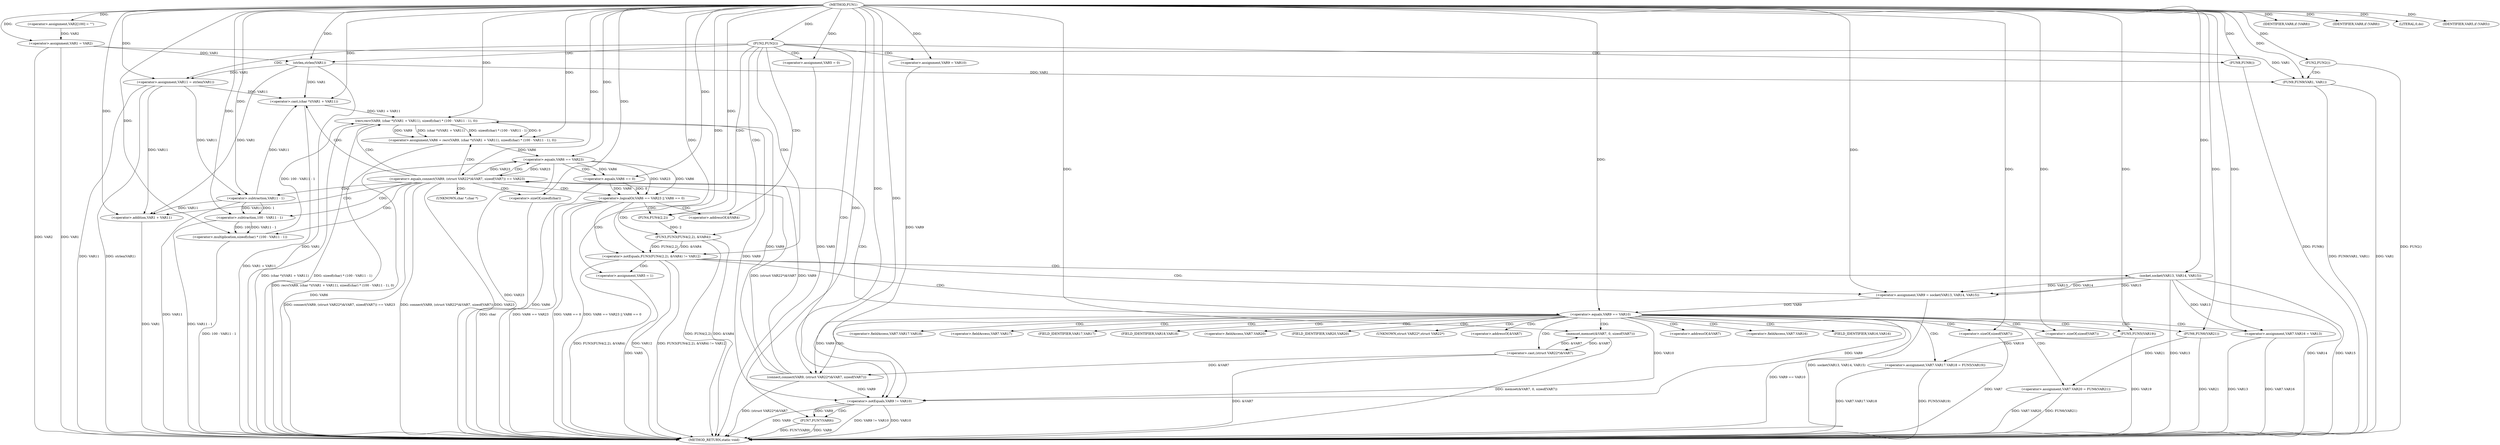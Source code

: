 digraph FUN1 {  
"1000100" [label = "(METHOD,FUN1)" ]
"1000249" [label = "(METHOD_RETURN,static void)" ]
"1000104" [label = "(<operator>.assignment,VAR2[100] = \"\")" ]
"1000107" [label = "(<operator>.assignment,VAR1 = VAR2)" ]
"1000111" [label = "(FUN2,FUN2())" ]
"1000116" [label = "(<operator>.assignment,VAR5 = 0)" ]
"1000123" [label = "(<operator>.assignment,VAR9 = VAR10)" ]
"1000127" [label = "(<operator>.assignment,VAR11 = strlen(VAR1))" ]
"1000129" [label = "(strlen,strlen(VAR1))" ]
"1000134" [label = "(<operator>.notEquals,FUN3(FUN4(2,2), &VAR4) != VAR12)" ]
"1000135" [label = "(FUN3,FUN3(FUN4(2,2), &VAR4))" ]
"1000136" [label = "(FUN4,FUN4(2,2))" ]
"1000144" [label = "(<operator>.assignment,VAR5 = 1)" ]
"1000147" [label = "(<operator>.assignment,VAR9 = socket(VAR13, VAR14, VAR15))" ]
"1000149" [label = "(socket,socket(VAR13, VAR14, VAR15))" ]
"1000154" [label = "(<operator>.equals,VAR9 == VAR10)" ]
"1000159" [label = "(memset,memset(&VAR7, 0, sizeof(VAR7)))" ]
"1000163" [label = "(<operator>.sizeOf,sizeof(VAR7))" ]
"1000165" [label = "(<operator>.assignment,VAR7.VAR16 = VAR13)" ]
"1000170" [label = "(<operator>.assignment,VAR7.VAR17.VAR18 = FUN5(VAR19))" ]
"1000176" [label = "(FUN5,FUN5(VAR19))" ]
"1000178" [label = "(<operator>.assignment,VAR7.VAR20 = FUN6(VAR21))" ]
"1000182" [label = "(FUN6,FUN6(VAR21))" ]
"1000185" [label = "(<operator>.equals,connect(VAR9, (struct VAR22*)&VAR7, sizeof(VAR7)) == VAR23)" ]
"1000186" [label = "(connect,connect(VAR9, (struct VAR22*)&VAR7, sizeof(VAR7)))" ]
"1000188" [label = "(<operator>.cast,(struct VAR22*)&VAR7)" ]
"1000192" [label = "(<operator>.sizeOf,sizeof(VAR7))" ]
"1000197" [label = "(<operator>.assignment,VAR6 = recv(VAR9, (char *)(VAR1 + VAR11), sizeof(char) * (100 - VAR11 - 1), 0))" ]
"1000199" [label = "(recv,recv(VAR9, (char *)(VAR1 + VAR11), sizeof(char) * (100 - VAR11 - 1), 0))" ]
"1000201" [label = "(<operator>.cast,(char *)(VAR1 + VAR11))" ]
"1000203" [label = "(<operator>.addition,VAR1 + VAR11)" ]
"1000206" [label = "(<operator>.multiplication,sizeof(char) * (100 - VAR11 - 1))" ]
"1000207" [label = "(<operator>.sizeOf,sizeof(char))" ]
"1000209" [label = "(<operator>.subtraction,100 - VAR11 - 1)" ]
"1000211" [label = "(<operator>.subtraction,VAR11 - 1)" ]
"1000216" [label = "(<operator>.logicalOr,VAR6 == VAR23 || VAR6 == 0)" ]
"1000217" [label = "(<operator>.equals,VAR6 == VAR23)" ]
"1000220" [label = "(<operator>.equals,VAR6 == 0)" ]
"1000226" [label = "(IDENTIFIER,VAR8,if (VAR8))" ]
"1000229" [label = "(IDENTIFIER,VAR8,if (VAR8))" ]
"1000231" [label = "(LITERAL,0,do)" ]
"1000233" [label = "(<operator>.notEquals,VAR9 != VAR10)" ]
"1000237" [label = "(FUN7,FUN7(VAR9))" ]
"1000240" [label = "(IDENTIFIER,VAR5,if (VAR5))" ]
"1000242" [label = "(FUN8,FUN8())" ]
"1000244" [label = "(FUN2,FUN2())" ]
"1000246" [label = "(FUN9,FUN9(VAR1, VAR1))" ]
"1000139" [label = "(<operator>.addressOf,&VAR4)" ]
"1000160" [label = "(<operator>.addressOf,&VAR7)" ]
"1000166" [label = "(<operator>.fieldAccess,VAR7.VAR16)" ]
"1000168" [label = "(FIELD_IDENTIFIER,VAR16,VAR16)" ]
"1000171" [label = "(<operator>.fieldAccess,VAR7.VAR17.VAR18)" ]
"1000172" [label = "(<operator>.fieldAccess,VAR7.VAR17)" ]
"1000174" [label = "(FIELD_IDENTIFIER,VAR17,VAR17)" ]
"1000175" [label = "(FIELD_IDENTIFIER,VAR18,VAR18)" ]
"1000179" [label = "(<operator>.fieldAccess,VAR7.VAR20)" ]
"1000181" [label = "(FIELD_IDENTIFIER,VAR20,VAR20)" ]
"1000189" [label = "(UNKNOWN,struct VAR22*,struct VAR22*)" ]
"1000190" [label = "(<operator>.addressOf,&VAR7)" ]
"1000202" [label = "(UNKNOWN,char *,char *)" ]
  "1000185" -> "1000249"  [ label = "DDG: connect(VAR9, (struct VAR22*)&VAR7, sizeof(VAR7)) == VAR23"] 
  "1000216" -> "1000249"  [ label = "DDG: VAR6 == VAR23 || VAR6 == 0"] 
  "1000217" -> "1000249"  [ label = "DDG: VAR23"] 
  "1000127" -> "1000249"  [ label = "DDG: VAR11"] 
  "1000246" -> "1000249"  [ label = "DDG: FUN9(VAR1, VAR1)"] 
  "1000178" -> "1000249"  [ label = "DDG: FUN6(VAR21)"] 
  "1000246" -> "1000249"  [ label = "DDG: VAR1"] 
  "1000159" -> "1000249"  [ label = "DDG: memset(&VAR7, 0, sizeof(VAR7))"] 
  "1000116" -> "1000249"  [ label = "DDG: VAR5"] 
  "1000186" -> "1000249"  [ label = "DDG: (struct VAR22*)&VAR7"] 
  "1000129" -> "1000249"  [ label = "DDG: VAR1"] 
  "1000185" -> "1000249"  [ label = "DDG: connect(VAR9, (struct VAR22*)&VAR7, sizeof(VAR7))"] 
  "1000220" -> "1000249"  [ label = "DDG: VAR6"] 
  "1000185" -> "1000249"  [ label = "DDG: VAR23"] 
  "1000199" -> "1000249"  [ label = "DDG: (char *)(VAR1 + VAR11)"] 
  "1000107" -> "1000249"  [ label = "DDG: VAR1"] 
  "1000237" -> "1000249"  [ label = "DDG: FUN7(VAR9)"] 
  "1000206" -> "1000249"  [ label = "DDG: 100 - VAR11 - 1"] 
  "1000149" -> "1000249"  [ label = "DDG: VAR14"] 
  "1000233" -> "1000249"  [ label = "DDG: VAR9 != VAR10"] 
  "1000165" -> "1000249"  [ label = "DDG: VAR13"] 
  "1000233" -> "1000249"  [ label = "DDG: VAR10"] 
  "1000188" -> "1000249"  [ label = "DDG: &VAR7"] 
  "1000178" -> "1000249"  [ label = "DDG: VAR7.VAR20"] 
  "1000216" -> "1000249"  [ label = "DDG: VAR6 == VAR23"] 
  "1000237" -> "1000249"  [ label = "DDG: VAR9"] 
  "1000199" -> "1000249"  [ label = "DDG: sizeof(char) * (100 - VAR11 - 1)"] 
  "1000134" -> "1000249"  [ label = "DDG: VAR12"] 
  "1000135" -> "1000249"  [ label = "DDG: &VAR4"] 
  "1000165" -> "1000249"  [ label = "DDG: VAR7.VAR16"] 
  "1000149" -> "1000249"  [ label = "DDG: VAR15"] 
  "1000127" -> "1000249"  [ label = "DDG: strlen(VAR1)"] 
  "1000134" -> "1000249"  [ label = "DDG: FUN3(FUN4(2,2), &VAR4) != VAR12"] 
  "1000217" -> "1000249"  [ label = "DDG: VAR6"] 
  "1000201" -> "1000249"  [ label = "DDG: VAR1 + VAR11"] 
  "1000207" -> "1000249"  [ label = "DDG: char"] 
  "1000147" -> "1000249"  [ label = "DDG: socket(VAR13, VAR14, VAR15)"] 
  "1000170" -> "1000249"  [ label = "DDG: FUN5(VAR19)"] 
  "1000211" -> "1000249"  [ label = "DDG: VAR11"] 
  "1000154" -> "1000249"  [ label = "DDG: VAR9 == VAR10"] 
  "1000197" -> "1000249"  [ label = "DDG: recv(VAR9, (char *)(VAR1 + VAR11), sizeof(char) * (100 - VAR11 - 1), 0)"] 
  "1000134" -> "1000249"  [ label = "DDG: FUN3(FUN4(2,2), &VAR4)"] 
  "1000192" -> "1000249"  [ label = "DDG: VAR7"] 
  "1000209" -> "1000249"  [ label = "DDG: VAR11 - 1"] 
  "1000233" -> "1000249"  [ label = "DDG: VAR9"] 
  "1000135" -> "1000249"  [ label = "DDG: FUN4(2,2)"] 
  "1000242" -> "1000249"  [ label = "DDG: FUN8()"] 
  "1000144" -> "1000249"  [ label = "DDG: VAR5"] 
  "1000216" -> "1000249"  [ label = "DDG: VAR6 == 0"] 
  "1000170" -> "1000249"  [ label = "DDG: VAR7.VAR17.VAR18"] 
  "1000176" -> "1000249"  [ label = "DDG: VAR19"] 
  "1000244" -> "1000249"  [ label = "DDG: FUN2()"] 
  "1000149" -> "1000249"  [ label = "DDG: VAR13"] 
  "1000182" -> "1000249"  [ label = "DDG: VAR21"] 
  "1000107" -> "1000249"  [ label = "DDG: VAR2"] 
  "1000203" -> "1000249"  [ label = "DDG: VAR1"] 
  "1000100" -> "1000104"  [ label = "DDG: "] 
  "1000104" -> "1000107"  [ label = "DDG: VAR2"] 
  "1000100" -> "1000107"  [ label = "DDG: "] 
  "1000100" -> "1000111"  [ label = "DDG: "] 
  "1000100" -> "1000116"  [ label = "DDG: "] 
  "1000100" -> "1000123"  [ label = "DDG: "] 
  "1000129" -> "1000127"  [ label = "DDG: VAR1"] 
  "1000100" -> "1000127"  [ label = "DDG: "] 
  "1000107" -> "1000129"  [ label = "DDG: VAR1"] 
  "1000100" -> "1000129"  [ label = "DDG: "] 
  "1000135" -> "1000134"  [ label = "DDG: FUN4(2,2)"] 
  "1000135" -> "1000134"  [ label = "DDG: &VAR4"] 
  "1000136" -> "1000135"  [ label = "DDG: 2"] 
  "1000100" -> "1000136"  [ label = "DDG: "] 
  "1000100" -> "1000134"  [ label = "DDG: "] 
  "1000100" -> "1000144"  [ label = "DDG: "] 
  "1000149" -> "1000147"  [ label = "DDG: VAR13"] 
  "1000149" -> "1000147"  [ label = "DDG: VAR14"] 
  "1000149" -> "1000147"  [ label = "DDG: VAR15"] 
  "1000100" -> "1000147"  [ label = "DDG: "] 
  "1000100" -> "1000149"  [ label = "DDG: "] 
  "1000147" -> "1000154"  [ label = "DDG: VAR9"] 
  "1000100" -> "1000154"  [ label = "DDG: "] 
  "1000188" -> "1000159"  [ label = "DDG: &VAR7"] 
  "1000100" -> "1000159"  [ label = "DDG: "] 
  "1000100" -> "1000163"  [ label = "DDG: "] 
  "1000149" -> "1000165"  [ label = "DDG: VAR13"] 
  "1000100" -> "1000165"  [ label = "DDG: "] 
  "1000176" -> "1000170"  [ label = "DDG: VAR19"] 
  "1000100" -> "1000176"  [ label = "DDG: "] 
  "1000182" -> "1000178"  [ label = "DDG: VAR21"] 
  "1000100" -> "1000182"  [ label = "DDG: "] 
  "1000186" -> "1000185"  [ label = "DDG: VAR9"] 
  "1000186" -> "1000185"  [ label = "DDG: (struct VAR22*)&VAR7"] 
  "1000154" -> "1000186"  [ label = "DDG: VAR9"] 
  "1000100" -> "1000186"  [ label = "DDG: "] 
  "1000188" -> "1000186"  [ label = "DDG: &VAR7"] 
  "1000159" -> "1000188"  [ label = "DDG: &VAR7"] 
  "1000100" -> "1000192"  [ label = "DDG: "] 
  "1000217" -> "1000185"  [ label = "DDG: VAR23"] 
  "1000100" -> "1000185"  [ label = "DDG: "] 
  "1000199" -> "1000197"  [ label = "DDG: VAR9"] 
  "1000199" -> "1000197"  [ label = "DDG: (char *)(VAR1 + VAR11)"] 
  "1000199" -> "1000197"  [ label = "DDG: sizeof(char) * (100 - VAR11 - 1)"] 
  "1000199" -> "1000197"  [ label = "DDG: 0"] 
  "1000100" -> "1000197"  [ label = "DDG: "] 
  "1000186" -> "1000199"  [ label = "DDG: VAR9"] 
  "1000100" -> "1000199"  [ label = "DDG: "] 
  "1000201" -> "1000199"  [ label = "DDG: VAR1 + VAR11"] 
  "1000129" -> "1000201"  [ label = "DDG: VAR1"] 
  "1000100" -> "1000201"  [ label = "DDG: "] 
  "1000211" -> "1000201"  [ label = "DDG: VAR11"] 
  "1000127" -> "1000201"  [ label = "DDG: VAR11"] 
  "1000129" -> "1000203"  [ label = "DDG: VAR1"] 
  "1000100" -> "1000203"  [ label = "DDG: "] 
  "1000211" -> "1000203"  [ label = "DDG: VAR11"] 
  "1000127" -> "1000203"  [ label = "DDG: VAR11"] 
  "1000206" -> "1000199"  [ label = "DDG: 100 - VAR11 - 1"] 
  "1000100" -> "1000206"  [ label = "DDG: "] 
  "1000100" -> "1000207"  [ label = "DDG: "] 
  "1000209" -> "1000206"  [ label = "DDG: 100"] 
  "1000209" -> "1000206"  [ label = "DDG: VAR11 - 1"] 
  "1000100" -> "1000209"  [ label = "DDG: "] 
  "1000211" -> "1000209"  [ label = "DDG: VAR11"] 
  "1000211" -> "1000209"  [ label = "DDG: 1"] 
  "1000100" -> "1000211"  [ label = "DDG: "] 
  "1000127" -> "1000211"  [ label = "DDG: VAR11"] 
  "1000217" -> "1000216"  [ label = "DDG: VAR6"] 
  "1000217" -> "1000216"  [ label = "DDG: VAR23"] 
  "1000197" -> "1000217"  [ label = "DDG: VAR6"] 
  "1000100" -> "1000217"  [ label = "DDG: "] 
  "1000185" -> "1000217"  [ label = "DDG: VAR23"] 
  "1000220" -> "1000216"  [ label = "DDG: VAR6"] 
  "1000220" -> "1000216"  [ label = "DDG: 0"] 
  "1000217" -> "1000220"  [ label = "DDG: VAR6"] 
  "1000100" -> "1000220"  [ label = "DDG: "] 
  "1000100" -> "1000226"  [ label = "DDG: "] 
  "1000100" -> "1000229"  [ label = "DDG: "] 
  "1000100" -> "1000231"  [ label = "DDG: "] 
  "1000186" -> "1000233"  [ label = "DDG: VAR9"] 
  "1000199" -> "1000233"  [ label = "DDG: VAR9"] 
  "1000154" -> "1000233"  [ label = "DDG: VAR9"] 
  "1000123" -> "1000233"  [ label = "DDG: VAR9"] 
  "1000100" -> "1000233"  [ label = "DDG: "] 
  "1000154" -> "1000233"  [ label = "DDG: VAR10"] 
  "1000233" -> "1000237"  [ label = "DDG: VAR9"] 
  "1000100" -> "1000237"  [ label = "DDG: "] 
  "1000100" -> "1000240"  [ label = "DDG: "] 
  "1000100" -> "1000242"  [ label = "DDG: "] 
  "1000100" -> "1000244"  [ label = "DDG: "] 
  "1000129" -> "1000246"  [ label = "DDG: VAR1"] 
  "1000107" -> "1000246"  [ label = "DDG: VAR1"] 
  "1000100" -> "1000246"  [ label = "DDG: "] 
  "1000111" -> "1000127"  [ label = "CDG: "] 
  "1000111" -> "1000233"  [ label = "CDG: "] 
  "1000111" -> "1000139"  [ label = "CDG: "] 
  "1000111" -> "1000116"  [ label = "CDG: "] 
  "1000111" -> "1000123"  [ label = "CDG: "] 
  "1000111" -> "1000135"  [ label = "CDG: "] 
  "1000111" -> "1000136"  [ label = "CDG: "] 
  "1000111" -> "1000129"  [ label = "CDG: "] 
  "1000111" -> "1000134"  [ label = "CDG: "] 
  "1000111" -> "1000242"  [ label = "CDG: "] 
  "1000134" -> "1000144"  [ label = "CDG: "] 
  "1000134" -> "1000149"  [ label = "CDG: "] 
  "1000134" -> "1000154"  [ label = "CDG: "] 
  "1000134" -> "1000147"  [ label = "CDG: "] 
  "1000154" -> "1000174"  [ label = "CDG: "] 
  "1000154" -> "1000182"  [ label = "CDG: "] 
  "1000154" -> "1000166"  [ label = "CDG: "] 
  "1000154" -> "1000165"  [ label = "CDG: "] 
  "1000154" -> "1000188"  [ label = "CDG: "] 
  "1000154" -> "1000190"  [ label = "CDG: "] 
  "1000154" -> "1000175"  [ label = "CDG: "] 
  "1000154" -> "1000160"  [ label = "CDG: "] 
  "1000154" -> "1000179"  [ label = "CDG: "] 
  "1000154" -> "1000192"  [ label = "CDG: "] 
  "1000154" -> "1000176"  [ label = "CDG: "] 
  "1000154" -> "1000185"  [ label = "CDG: "] 
  "1000154" -> "1000186"  [ label = "CDG: "] 
  "1000154" -> "1000172"  [ label = "CDG: "] 
  "1000154" -> "1000189"  [ label = "CDG: "] 
  "1000154" -> "1000163"  [ label = "CDG: "] 
  "1000154" -> "1000168"  [ label = "CDG: "] 
  "1000154" -> "1000178"  [ label = "CDG: "] 
  "1000154" -> "1000159"  [ label = "CDG: "] 
  "1000154" -> "1000170"  [ label = "CDG: "] 
  "1000154" -> "1000171"  [ label = "CDG: "] 
  "1000154" -> "1000181"  [ label = "CDG: "] 
  "1000185" -> "1000211"  [ label = "CDG: "] 
  "1000185" -> "1000199"  [ label = "CDG: "] 
  "1000185" -> "1000197"  [ label = "CDG: "] 
  "1000185" -> "1000216"  [ label = "CDG: "] 
  "1000185" -> "1000206"  [ label = "CDG: "] 
  "1000185" -> "1000201"  [ label = "CDG: "] 
  "1000185" -> "1000217"  [ label = "CDG: "] 
  "1000185" -> "1000207"  [ label = "CDG: "] 
  "1000185" -> "1000203"  [ label = "CDG: "] 
  "1000185" -> "1000202"  [ label = "CDG: "] 
  "1000185" -> "1000209"  [ label = "CDG: "] 
  "1000216" -> "1000139"  [ label = "CDG: "] 
  "1000216" -> "1000135"  [ label = "CDG: "] 
  "1000216" -> "1000136"  [ label = "CDG: "] 
  "1000216" -> "1000134"  [ label = "CDG: "] 
  "1000217" -> "1000220"  [ label = "CDG: "] 
  "1000233" -> "1000237"  [ label = "CDG: "] 
  "1000244" -> "1000246"  [ label = "CDG: "] 
}
